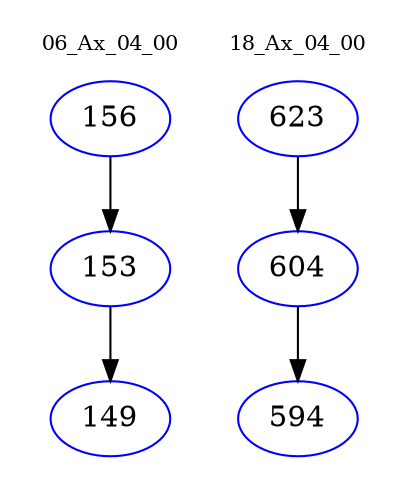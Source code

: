 digraph{
subgraph cluster_0 {
color = white
label = "06_Ax_04_00";
fontsize=10;
T0_156 [label="156", color="blue"]
T0_156 -> T0_153 [color="black"]
T0_153 [label="153", color="blue"]
T0_153 -> T0_149 [color="black"]
T0_149 [label="149", color="blue"]
}
subgraph cluster_1 {
color = white
label = "18_Ax_04_00";
fontsize=10;
T1_623 [label="623", color="blue"]
T1_623 -> T1_604 [color="black"]
T1_604 [label="604", color="blue"]
T1_604 -> T1_594 [color="black"]
T1_594 [label="594", color="blue"]
}
}
